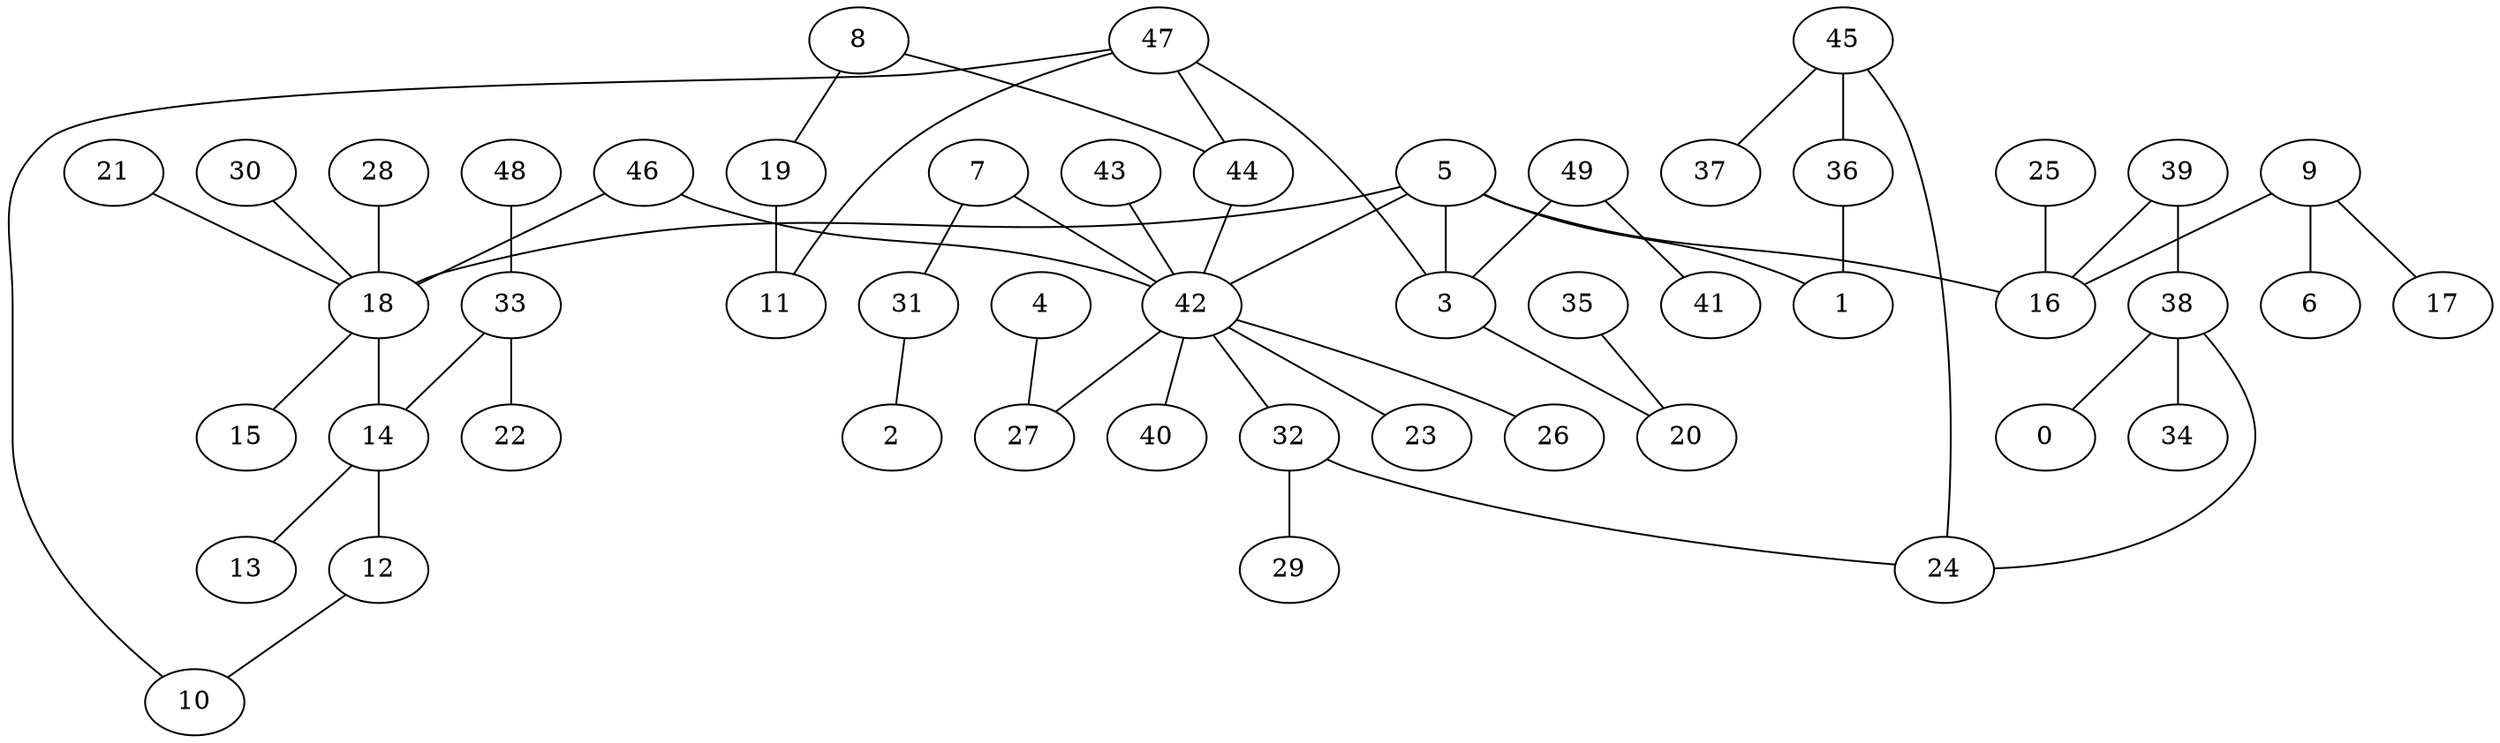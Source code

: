 digraph GG_graph {

subgraph G_graph {
edge [color = black]
"46" -> "18" [dir = none]
"28" -> "18" [dir = none]
"19" -> "11" [dir = none]
"38" -> "34" [dir = none]
"38" -> "0" [dir = none]
"38" -> "24" [dir = none]
"48" -> "33" [dir = none]
"43" -> "42" [dir = none]
"4" -> "27" [dir = none]
"31" -> "2" [dir = none]
"21" -> "18" [dir = none]
"25" -> "16" [dir = none]
"44" -> "42" [dir = none]
"49" -> "41" [dir = none]
"49" -> "3" [dir = none]
"42" -> "40" [dir = none]
"42" -> "23" [dir = none]
"42" -> "27" [dir = none]
"42" -> "26" [dir = none]
"42" -> "32" [dir = none]
"7" -> "31" [dir = none]
"7" -> "42" [dir = none]
"5" -> "16" [dir = none]
"5" -> "42" [dir = none]
"5" -> "1" [dir = none]
"5" -> "3" [dir = none]
"5" -> "18" [dir = none]
"18" -> "14" [dir = none]
"18" -> "15" [dir = none]
"32" -> "29" [dir = none]
"32" -> "24" [dir = none]
"14" -> "12" [dir = none]
"14" -> "13" [dir = none]
"47" -> "11" [dir = none]
"47" -> "10" [dir = none]
"47" -> "44" [dir = none]
"35" -> "20" [dir = none]
"9" -> "6" [dir = none]
"9" -> "17" [dir = none]
"9" -> "16" [dir = none]
"30" -> "18" [dir = none]
"3" -> "20" [dir = none]
"45" -> "36" [dir = none]
"45" -> "37" [dir = none]
"45" -> "24" [dir = none]
"8" -> "44" [dir = none]
"39" -> "16" [dir = none]
"33" -> "22" [dir = none]
"33" -> "14" [dir = none]
"12" -> "10" [dir = none]
"36" -> "1" [dir = none]
"8" -> "19" [dir = none]
"46" -> "42" [dir = none]
"39" -> "38" [dir = none]
"47" -> "3" [dir = none]
}

}
